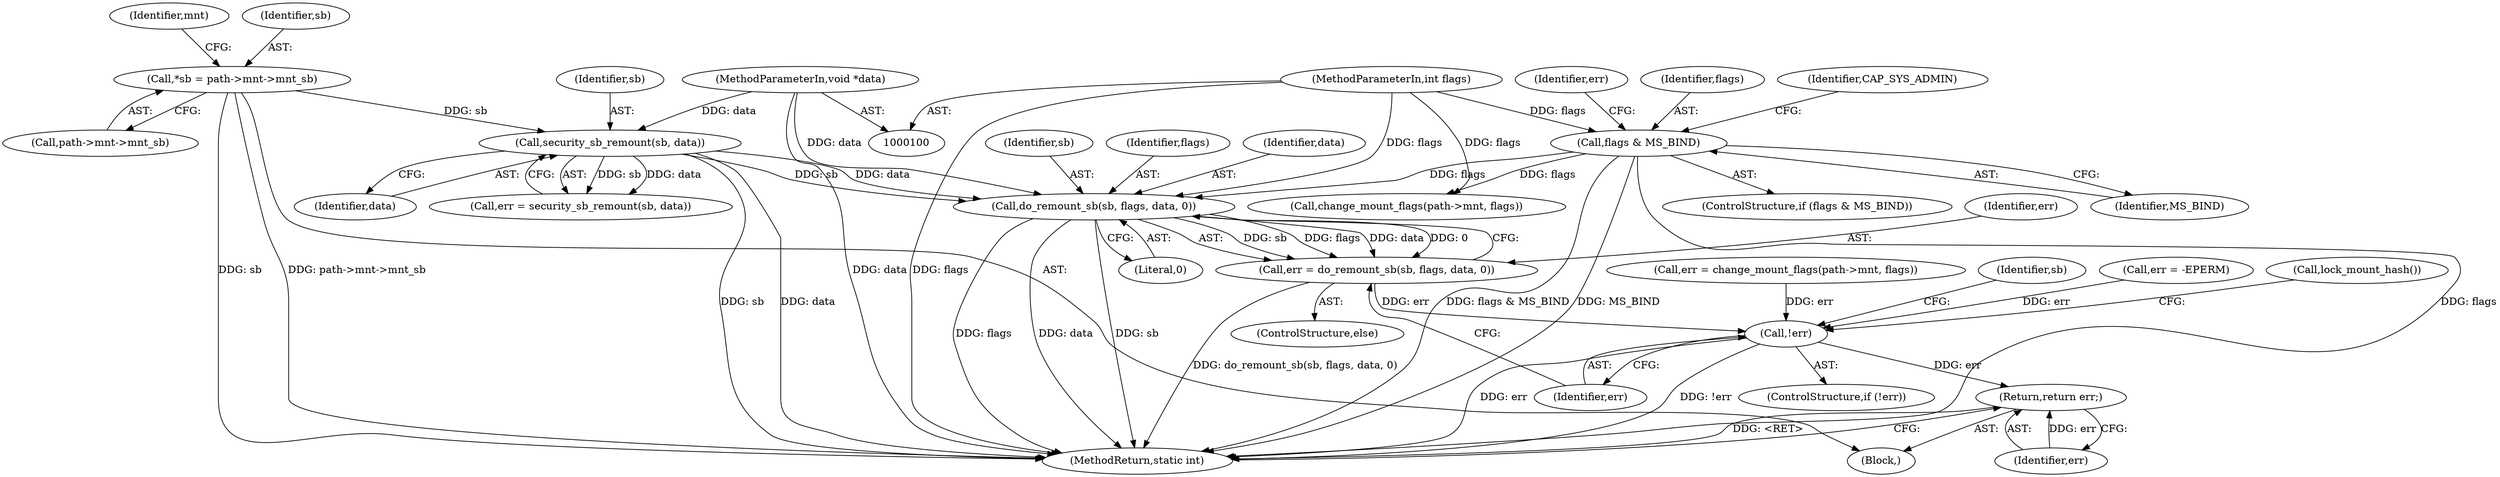 digraph "0_linux_a6138db815df5ee542d848318e5dae681590fccd@pointer" {
"1000179" [label="(Call,do_remount_sb(sb, flags, data, 0))"];
"1000144" [label="(Call,security_sb_remount(sb, data))"];
"1000108" [label="(Call,*sb = path->mnt->mnt_sb)"];
"1000104" [label="(MethodParameterIn,void *data)"];
"1000157" [label="(Call,flags & MS_BIND)"];
"1000102" [label="(MethodParameterIn,int flags)"];
"1000177" [label="(Call,err = do_remount_sb(sb, flags, data, 0))"];
"1000185" [label="(Call,!err)"];
"1000215" [label="(Return,return err;)"];
"1000180" [label="(Identifier,sb)"];
"1000157" [label="(Call,flags & MS_BIND)"];
"1000186" [label="(Identifier,err)"];
"1000160" [label="(Call,err = change_mount_flags(path->mnt, flags))"];
"1000184" [label="(ControlStructure,if (!err))"];
"1000179" [label="(Call,do_remount_sb(sb, flags, data, 0))"];
"1000146" [label="(Identifier,data)"];
"1000217" [label="(MethodReturn,static int)"];
"1000213" [label="(Identifier,sb)"];
"1000172" [label="(Call,err = -EPERM)"];
"1000117" [label="(Identifier,mnt)"];
"1000216" [label="(Identifier,err)"];
"1000104" [label="(MethodParameterIn,void *data)"];
"1000145" [label="(Identifier,sb)"];
"1000178" [label="(Identifier,err)"];
"1000161" [label="(Identifier,err)"];
"1000215" [label="(Return,return err;)"];
"1000177" [label="(Call,err = do_remount_sb(sb, flags, data, 0))"];
"1000181" [label="(Identifier,flags)"];
"1000144" [label="(Call,security_sb_remount(sb, data))"];
"1000188" [label="(Call,lock_mount_hash())"];
"1000142" [label="(Call,err = security_sb_remount(sb, data))"];
"1000159" [label="(Identifier,MS_BIND)"];
"1000110" [label="(Call,path->mnt->mnt_sb)"];
"1000156" [label="(ControlStructure,if (flags & MS_BIND))"];
"1000185" [label="(Call,!err)"];
"1000176" [label="(ControlStructure,else)"];
"1000108" [label="(Call,*sb = path->mnt->mnt_sb)"];
"1000158" [label="(Identifier,flags)"];
"1000182" [label="(Identifier,data)"];
"1000171" [label="(Identifier,CAP_SYS_ADMIN)"];
"1000183" [label="(Literal,0)"];
"1000162" [label="(Call,change_mount_flags(path->mnt, flags))"];
"1000105" [label="(Block,)"];
"1000109" [label="(Identifier,sb)"];
"1000102" [label="(MethodParameterIn,int flags)"];
"1000179" -> "1000177"  [label="AST: "];
"1000179" -> "1000183"  [label="CFG: "];
"1000180" -> "1000179"  [label="AST: "];
"1000181" -> "1000179"  [label="AST: "];
"1000182" -> "1000179"  [label="AST: "];
"1000183" -> "1000179"  [label="AST: "];
"1000177" -> "1000179"  [label="CFG: "];
"1000179" -> "1000217"  [label="DDG: flags"];
"1000179" -> "1000217"  [label="DDG: data"];
"1000179" -> "1000217"  [label="DDG: sb"];
"1000179" -> "1000177"  [label="DDG: sb"];
"1000179" -> "1000177"  [label="DDG: flags"];
"1000179" -> "1000177"  [label="DDG: data"];
"1000179" -> "1000177"  [label="DDG: 0"];
"1000144" -> "1000179"  [label="DDG: sb"];
"1000144" -> "1000179"  [label="DDG: data"];
"1000157" -> "1000179"  [label="DDG: flags"];
"1000102" -> "1000179"  [label="DDG: flags"];
"1000104" -> "1000179"  [label="DDG: data"];
"1000144" -> "1000142"  [label="AST: "];
"1000144" -> "1000146"  [label="CFG: "];
"1000145" -> "1000144"  [label="AST: "];
"1000146" -> "1000144"  [label="AST: "];
"1000142" -> "1000144"  [label="CFG: "];
"1000144" -> "1000217"  [label="DDG: sb"];
"1000144" -> "1000217"  [label="DDG: data"];
"1000144" -> "1000142"  [label="DDG: sb"];
"1000144" -> "1000142"  [label="DDG: data"];
"1000108" -> "1000144"  [label="DDG: sb"];
"1000104" -> "1000144"  [label="DDG: data"];
"1000108" -> "1000105"  [label="AST: "];
"1000108" -> "1000110"  [label="CFG: "];
"1000109" -> "1000108"  [label="AST: "];
"1000110" -> "1000108"  [label="AST: "];
"1000117" -> "1000108"  [label="CFG: "];
"1000108" -> "1000217"  [label="DDG: path->mnt->mnt_sb"];
"1000108" -> "1000217"  [label="DDG: sb"];
"1000104" -> "1000100"  [label="AST: "];
"1000104" -> "1000217"  [label="DDG: data"];
"1000157" -> "1000156"  [label="AST: "];
"1000157" -> "1000159"  [label="CFG: "];
"1000158" -> "1000157"  [label="AST: "];
"1000159" -> "1000157"  [label="AST: "];
"1000161" -> "1000157"  [label="CFG: "];
"1000171" -> "1000157"  [label="CFG: "];
"1000157" -> "1000217"  [label="DDG: flags & MS_BIND"];
"1000157" -> "1000217"  [label="DDG: MS_BIND"];
"1000157" -> "1000217"  [label="DDG: flags"];
"1000102" -> "1000157"  [label="DDG: flags"];
"1000157" -> "1000162"  [label="DDG: flags"];
"1000102" -> "1000100"  [label="AST: "];
"1000102" -> "1000217"  [label="DDG: flags"];
"1000102" -> "1000162"  [label="DDG: flags"];
"1000177" -> "1000176"  [label="AST: "];
"1000178" -> "1000177"  [label="AST: "];
"1000186" -> "1000177"  [label="CFG: "];
"1000177" -> "1000217"  [label="DDG: do_remount_sb(sb, flags, data, 0)"];
"1000177" -> "1000185"  [label="DDG: err"];
"1000185" -> "1000184"  [label="AST: "];
"1000185" -> "1000186"  [label="CFG: "];
"1000186" -> "1000185"  [label="AST: "];
"1000188" -> "1000185"  [label="CFG: "];
"1000213" -> "1000185"  [label="CFG: "];
"1000185" -> "1000217"  [label="DDG: !err"];
"1000185" -> "1000217"  [label="DDG: err"];
"1000172" -> "1000185"  [label="DDG: err"];
"1000160" -> "1000185"  [label="DDG: err"];
"1000185" -> "1000215"  [label="DDG: err"];
"1000215" -> "1000105"  [label="AST: "];
"1000215" -> "1000216"  [label="CFG: "];
"1000216" -> "1000215"  [label="AST: "];
"1000217" -> "1000215"  [label="CFG: "];
"1000215" -> "1000217"  [label="DDG: <RET>"];
"1000216" -> "1000215"  [label="DDG: err"];
}
